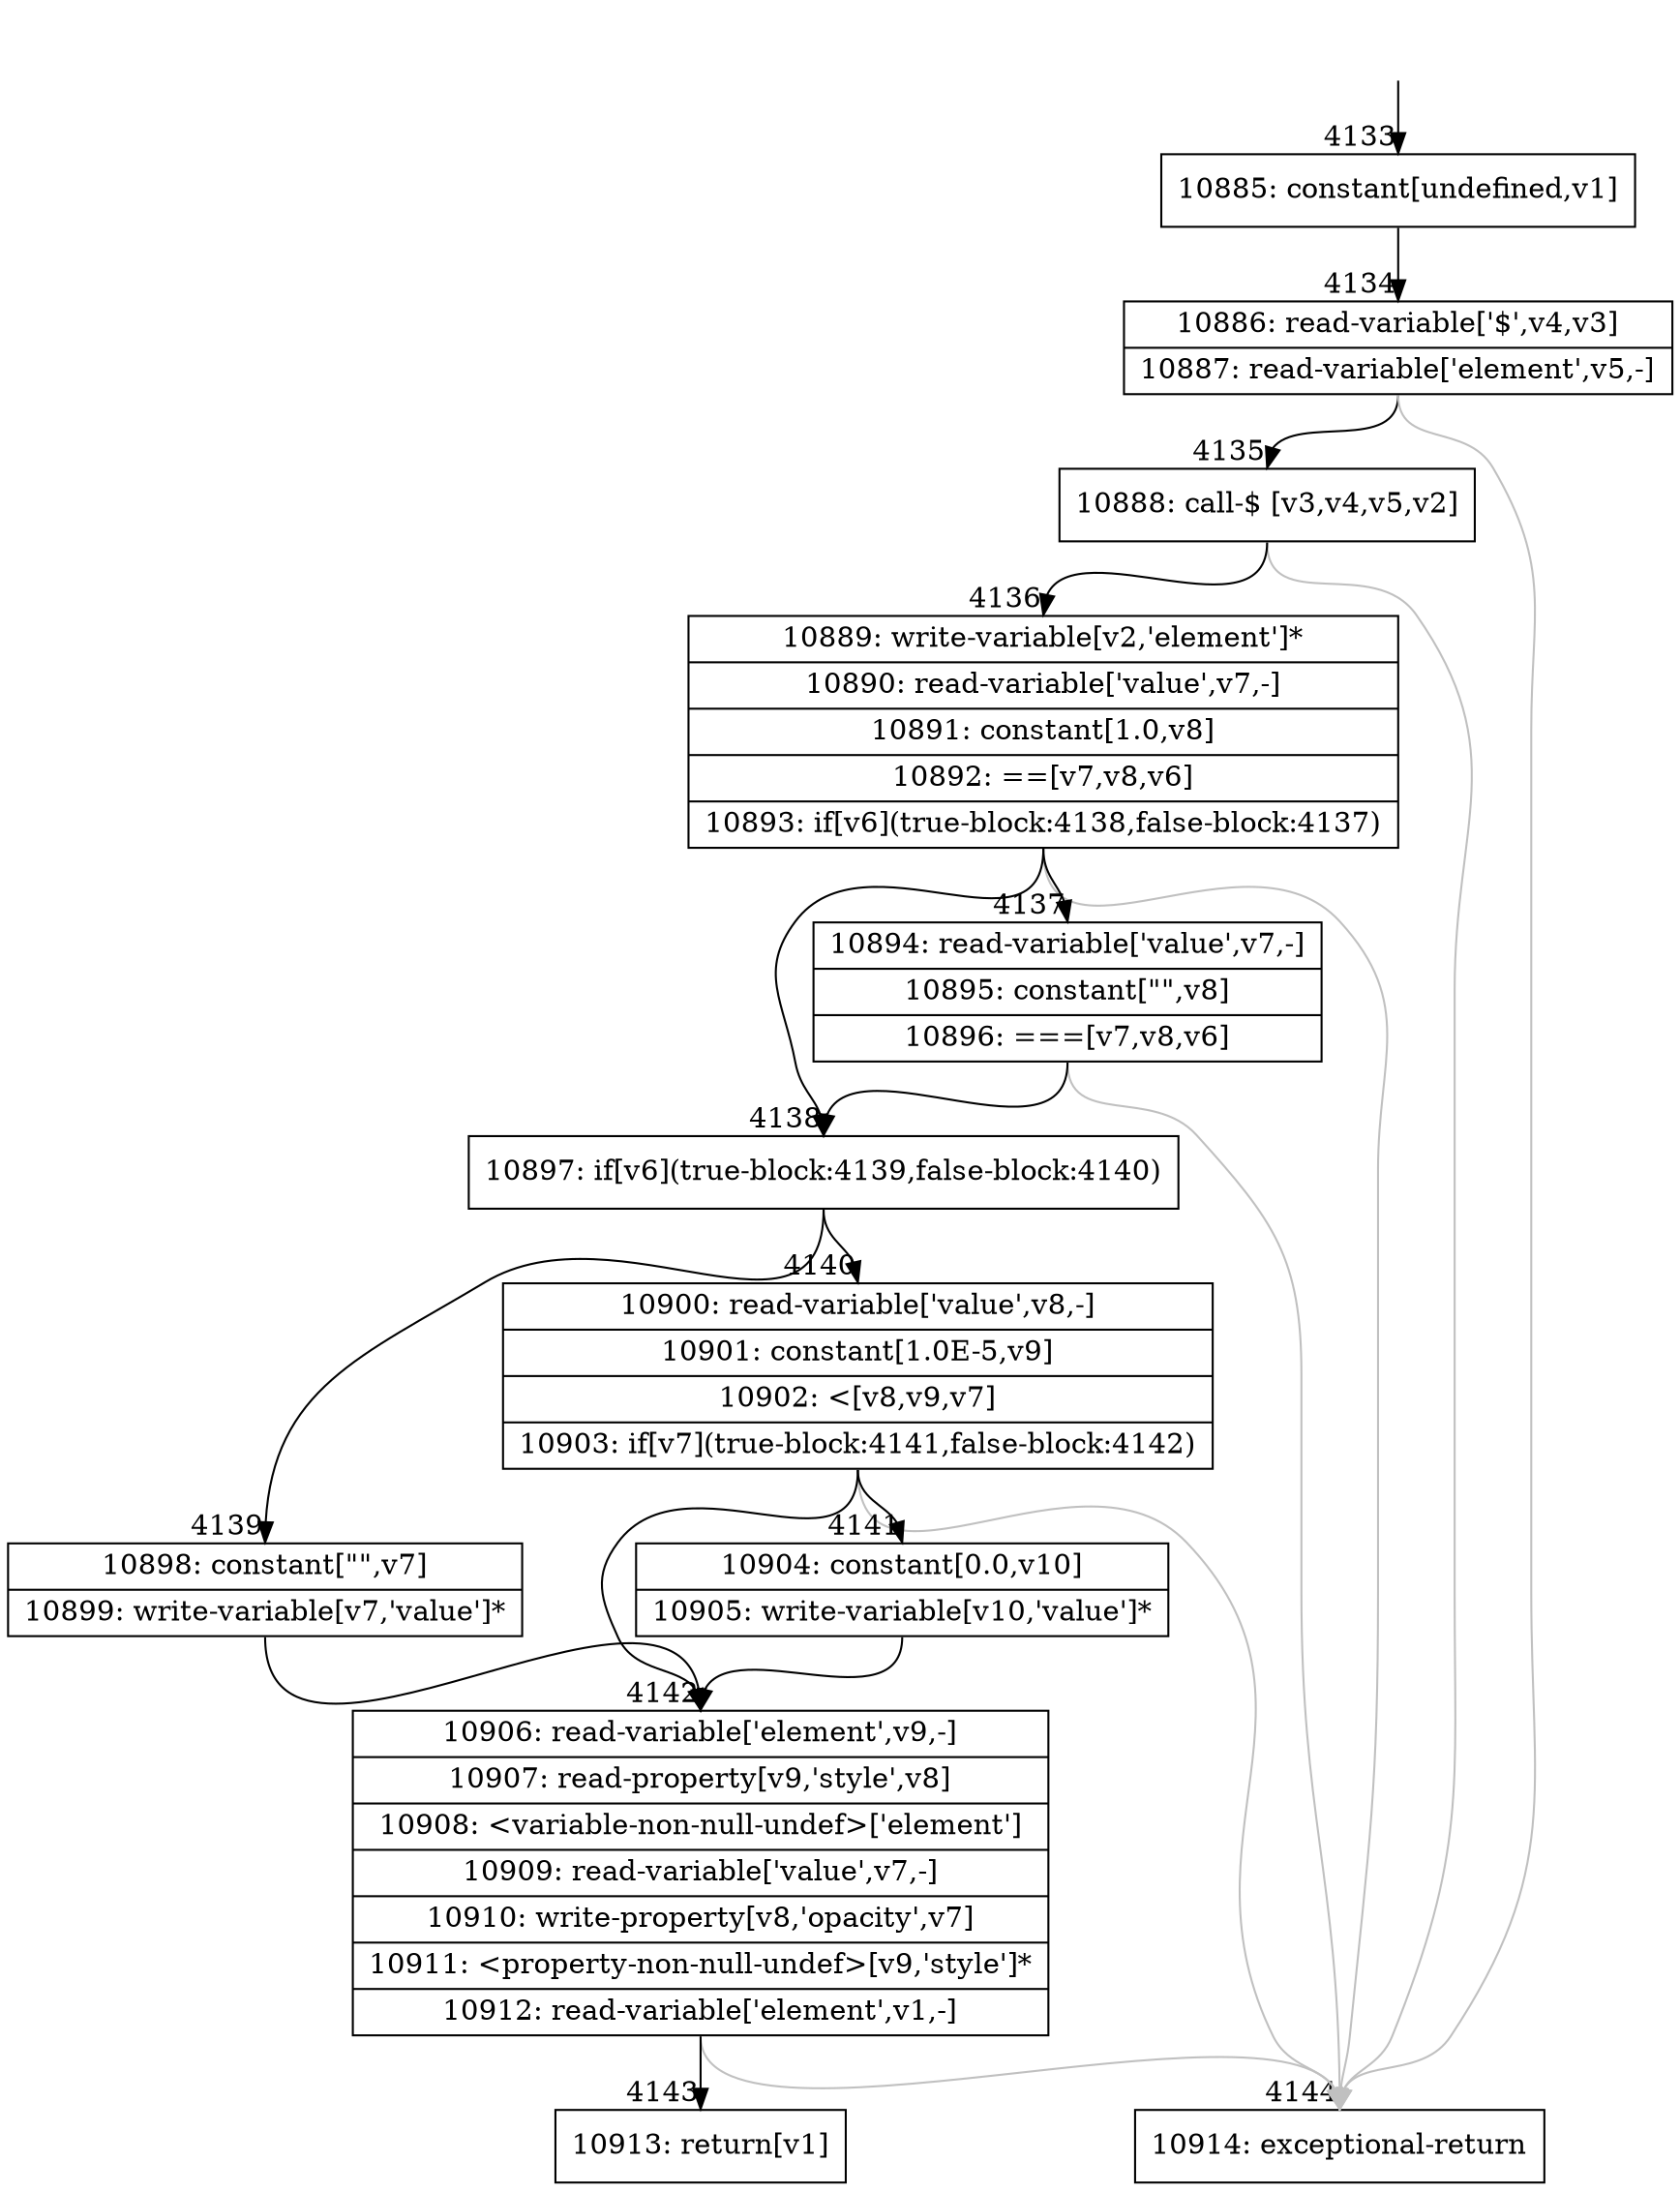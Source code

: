 digraph {
rankdir="TD"
BB_entry348[shape=none,label=""];
BB_entry348 -> BB4133 [tailport=s, headport=n, headlabel="    4133"]
BB4133 [shape=record label="{10885: constant[undefined,v1]}" ] 
BB4133 -> BB4134 [tailport=s, headport=n, headlabel="      4134"]
BB4134 [shape=record label="{10886: read-variable['$',v4,v3]|10887: read-variable['element',v5,-]}" ] 
BB4134 -> BB4135 [tailport=s, headport=n, headlabel="      4135"]
BB4134 -> BB4144 [tailport=s, headport=n, color=gray, headlabel="      4144"]
BB4135 [shape=record label="{10888: call-$ [v3,v4,v5,v2]}" ] 
BB4135 -> BB4136 [tailport=s, headport=n, headlabel="      4136"]
BB4135 -> BB4144 [tailport=s, headport=n, color=gray]
BB4136 [shape=record label="{10889: write-variable[v2,'element']*|10890: read-variable['value',v7,-]|10891: constant[1.0,v8]|10892: ==[v7,v8,v6]|10893: if[v6](true-block:4138,false-block:4137)}" ] 
BB4136 -> BB4138 [tailport=s, headport=n, headlabel="      4138"]
BB4136 -> BB4137 [tailport=s, headport=n, headlabel="      4137"]
BB4136 -> BB4144 [tailport=s, headport=n, color=gray]
BB4137 [shape=record label="{10894: read-variable['value',v7,-]|10895: constant[\"\",v8]|10896: ===[v7,v8,v6]}" ] 
BB4137 -> BB4138 [tailport=s, headport=n]
BB4137 -> BB4144 [tailport=s, headport=n, color=gray]
BB4138 [shape=record label="{10897: if[v6](true-block:4139,false-block:4140)}" ] 
BB4138 -> BB4139 [tailport=s, headport=n, headlabel="      4139"]
BB4138 -> BB4140 [tailport=s, headport=n, headlabel="      4140"]
BB4139 [shape=record label="{10898: constant[\"\",v7]|10899: write-variable[v7,'value']*}" ] 
BB4139 -> BB4142 [tailport=s, headport=n, headlabel="      4142"]
BB4140 [shape=record label="{10900: read-variable['value',v8,-]|10901: constant[1.0E-5,v9]|10902: \<[v8,v9,v7]|10903: if[v7](true-block:4141,false-block:4142)}" ] 
BB4140 -> BB4141 [tailport=s, headport=n, headlabel="      4141"]
BB4140 -> BB4142 [tailport=s, headport=n]
BB4140 -> BB4144 [tailport=s, headport=n, color=gray]
BB4141 [shape=record label="{10904: constant[0.0,v10]|10905: write-variable[v10,'value']*}" ] 
BB4141 -> BB4142 [tailport=s, headport=n]
BB4142 [shape=record label="{10906: read-variable['element',v9,-]|10907: read-property[v9,'style',v8]|10908: \<variable-non-null-undef\>['element']|10909: read-variable['value',v7,-]|10910: write-property[v8,'opacity',v7]|10911: \<property-non-null-undef\>[v9,'style']*|10912: read-variable['element',v1,-]}" ] 
BB4142 -> BB4143 [tailport=s, headport=n, headlabel="      4143"]
BB4142 -> BB4144 [tailport=s, headport=n, color=gray]
BB4143 [shape=record label="{10913: return[v1]}" ] 
BB4144 [shape=record label="{10914: exceptional-return}" ] 
//#$~ 3159
}
